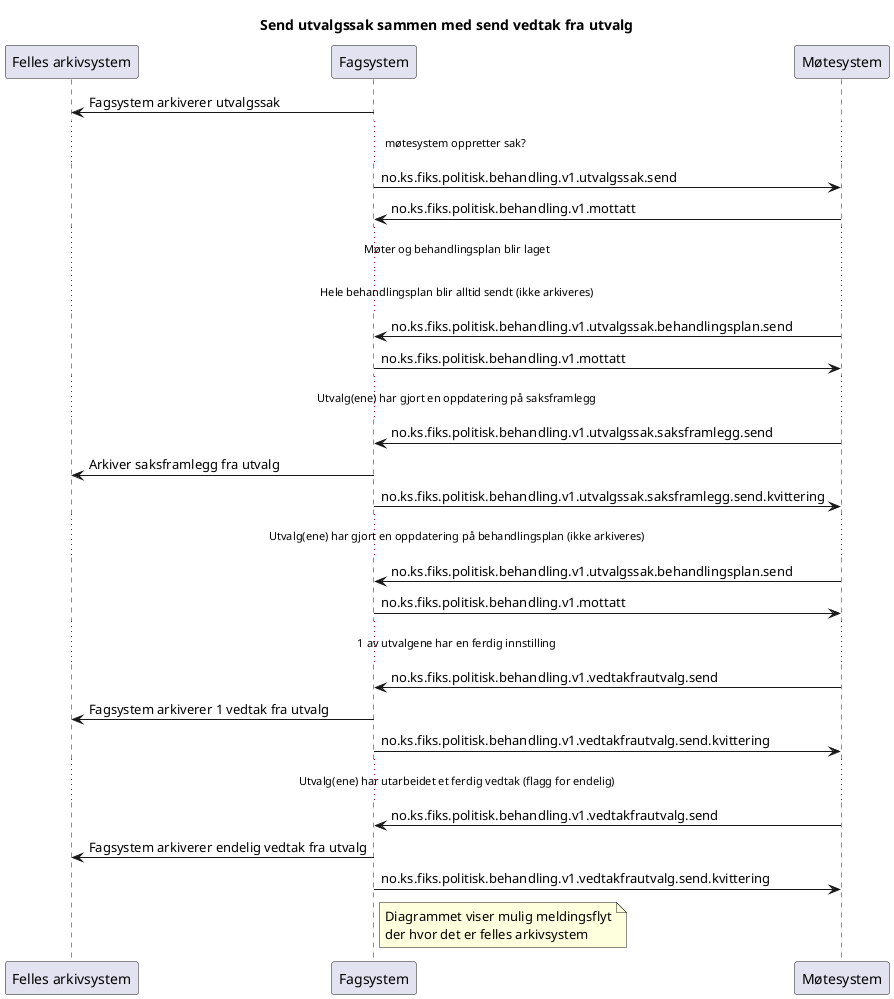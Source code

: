 @startuml
title "Send utvalgssak sammen med send vedtak fra utvalg"

participant Arkivsystem as "Felles arkivsystem"
participant Fagsystem as "Fagsystem"
participant Møtesystem as "Møtesystem"

Fagsystem -> Arkivsystem : Fagsystem arkiverer utvalgssak

...møtesystem oppretter sak? ...

Fagsystem -> Møtesystem : no.ks.fiks.politisk.behandling.v1.utvalgssak.send
Fagsystem <- Møtesystem : no.ks.fiks.politisk.behandling.v1.mottatt

...Møter og behandlingsplan blir laget...
...Hele behandlingsplan blir alltid sendt (ikke arkiveres)...

Fagsystem <- Møtesystem : no.ks.fiks.politisk.behandling.v1.utvalgssak.behandlingsplan.send
Fagsystem -> Møtesystem : no.ks.fiks.politisk.behandling.v1.mottatt


...Utvalg(ene) har gjort en oppdatering på saksframlegg...

Fagsystem <- Møtesystem : no.ks.fiks.politisk.behandling.v1.utvalgssak.saksframlegg.send
Fagsystem -> Arkivsystem : Arkiver saksframlegg fra utvalg
Fagsystem -> Møtesystem : no.ks.fiks.politisk.behandling.v1.utvalgssak.saksframlegg.send.kvittering


...Utvalg(ene) har gjort en oppdatering på behandlingsplan (ikke arkiveres)...

Fagsystem <- Møtesystem : no.ks.fiks.politisk.behandling.v1.utvalgssak.behandlingsplan.send
Fagsystem -> Møtesystem : no.ks.fiks.politisk.behandling.v1.mottatt




...1 av utvalgene har en ferdig innstilling...


Møtesystem -> Fagsystem : no.ks.fiks.politisk.behandling.v1.vedtakfrautvalg.send
Fagsystem -> Arkivsystem : Fagsystem arkiverer 1 vedtak fra utvalg
Fagsystem -> Møtesystem : no.ks.fiks.politisk.behandling.v1.vedtakfrautvalg.send.kvittering


...Utvalg(ene) har utarbeidet et ferdig vedtak (flagg for endelig)...


Møtesystem -> Fagsystem : no.ks.fiks.politisk.behandling.v1.vedtakfrautvalg.send
Fagsystem -> Arkivsystem : Fagsystem arkiverer endelig vedtak fra utvalg
Fagsystem -> Møtesystem : no.ks.fiks.politisk.behandling.v1.vedtakfrautvalg.send.kvittering

note right of Fagsystem
Diagrammet viser mulig meldingsflyt
der hvor det er felles arkivsystem
end note

@enduml